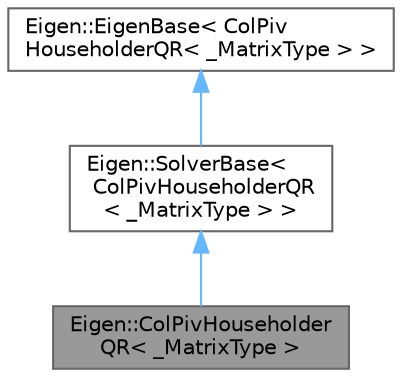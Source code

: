 digraph "Eigen::ColPivHouseholderQR&lt; _MatrixType &gt;"
{
 // LATEX_PDF_SIZE
  bgcolor="transparent";
  edge [fontname=Helvetica,fontsize=10,labelfontname=Helvetica,labelfontsize=10];
  node [fontname=Helvetica,fontsize=10,shape=box,height=0.2,width=0.4];
  Node1 [id="Node000001",label="Eigen::ColPivHouseholder\lQR\< _MatrixType \>",height=0.2,width=0.4,color="gray40", fillcolor="grey60", style="filled", fontcolor="black",tooltip="Householder rank-revealing QR decomposition of a matrix with column-pivoting."];
  Node2 -> Node1 [id="edge3_Node000001_Node000002",dir="back",color="steelblue1",style="solid",tooltip=" "];
  Node2 [id="Node000002",label="Eigen::SolverBase\<\l ColPivHouseholderQR\l\< _MatrixType \> \>",height=0.2,width=0.4,color="gray40", fillcolor="white", style="filled",URL="$classEigen_1_1SolverBase.html",tooltip=" "];
  Node3 -> Node2 [id="edge4_Node000002_Node000003",dir="back",color="steelblue1",style="solid",tooltip=" "];
  Node3 [id="Node000003",label="Eigen::EigenBase\< ColPiv\lHouseholderQR\< _MatrixType \> \>",height=0.2,width=0.4,color="gray40", fillcolor="white", style="filled",URL="$structEigen_1_1EigenBase.html",tooltip=" "];
}
